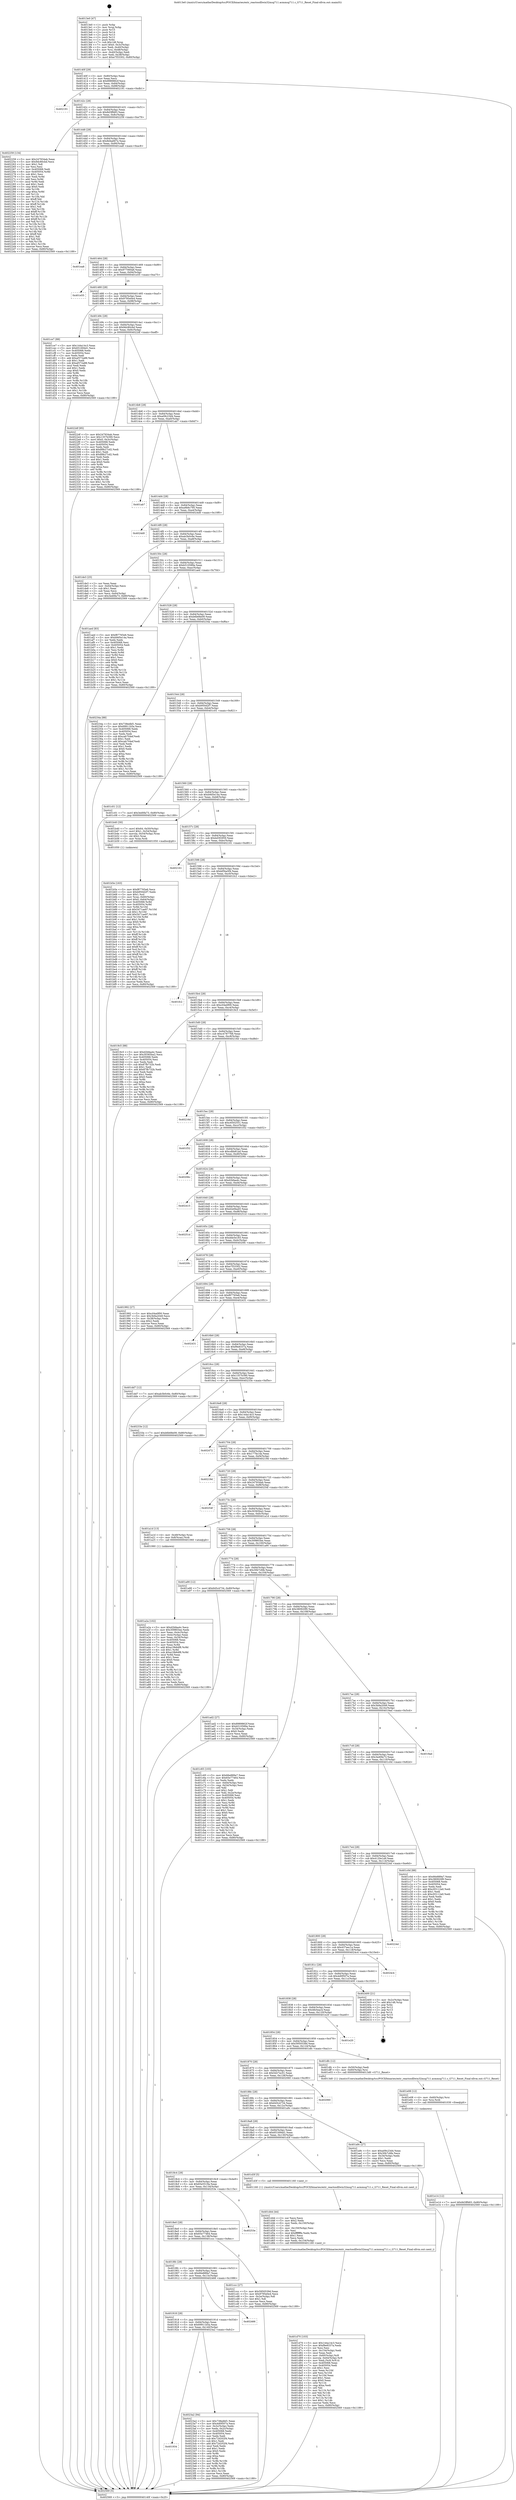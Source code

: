 digraph "0x4013e0" {
  label = "0x4013e0 (/mnt/c/Users/mathe/Desktop/tcc/POCII/binaries/extr_reactosdllwin32msg711.acmmsg711.c_G711_Reset_Final-ollvm.out::main(0))"
  labelloc = "t"
  node[shape=record]

  Entry [label="",width=0.3,height=0.3,shape=circle,fillcolor=black,style=filled]
  "0x40140f" [label="{
     0x40140f [29]\l
     | [instrs]\l
     &nbsp;&nbsp;0x40140f \<+3\>: mov -0x80(%rbp),%eax\l
     &nbsp;&nbsp;0x401412 \<+2\>: mov %eax,%ecx\l
     &nbsp;&nbsp;0x401414 \<+6\>: sub $0x8989862f,%ecx\l
     &nbsp;&nbsp;0x40141a \<+6\>: mov %eax,-0x84(%rbp)\l
     &nbsp;&nbsp;0x401420 \<+6\>: mov %ecx,-0x88(%rbp)\l
     &nbsp;&nbsp;0x401426 \<+6\>: je 0000000000402191 \<main+0xdb1\>\l
  }"]
  "0x402191" [label="{
     0x402191\l
  }", style=dashed]
  "0x40142c" [label="{
     0x40142c [28]\l
     | [instrs]\l
     &nbsp;&nbsp;0x40142c \<+5\>: jmp 0000000000401431 \<main+0x51\>\l
     &nbsp;&nbsp;0x401431 \<+6\>: mov -0x84(%rbp),%eax\l
     &nbsp;&nbsp;0x401437 \<+5\>: sub $0x8d3ff483,%eax\l
     &nbsp;&nbsp;0x40143c \<+6\>: mov %eax,-0x8c(%rbp)\l
     &nbsp;&nbsp;0x401442 \<+6\>: je 0000000000402259 \<main+0xe79\>\l
  }"]
  Exit [label="",width=0.3,height=0.3,shape=circle,fillcolor=black,style=filled,peripheries=2]
  "0x402259" [label="{
     0x402259 [134]\l
     | [instrs]\l
     &nbsp;&nbsp;0x402259 \<+5\>: mov $0x247934ab,%eax\l
     &nbsp;&nbsp;0x40225e \<+5\>: mov $0x9dc80cbd,%ecx\l
     &nbsp;&nbsp;0x402263 \<+2\>: mov $0x1,%dl\l
     &nbsp;&nbsp;0x402265 \<+2\>: xor %esi,%esi\l
     &nbsp;&nbsp;0x402267 \<+7\>: mov 0x405068,%edi\l
     &nbsp;&nbsp;0x40226e \<+8\>: mov 0x405054,%r8d\l
     &nbsp;&nbsp;0x402276 \<+3\>: sub $0x1,%esi\l
     &nbsp;&nbsp;0x402279 \<+3\>: mov %edi,%r9d\l
     &nbsp;&nbsp;0x40227c \<+3\>: add %esi,%r9d\l
     &nbsp;&nbsp;0x40227f \<+4\>: imul %r9d,%edi\l
     &nbsp;&nbsp;0x402283 \<+3\>: and $0x1,%edi\l
     &nbsp;&nbsp;0x402286 \<+3\>: cmp $0x0,%edi\l
     &nbsp;&nbsp;0x402289 \<+4\>: sete %r10b\l
     &nbsp;&nbsp;0x40228d \<+4\>: cmp $0xa,%r8d\l
     &nbsp;&nbsp;0x402291 \<+4\>: setl %r11b\l
     &nbsp;&nbsp;0x402295 \<+3\>: mov %r10b,%bl\l
     &nbsp;&nbsp;0x402298 \<+3\>: xor $0xff,%bl\l
     &nbsp;&nbsp;0x40229b \<+3\>: mov %r11b,%r14b\l
     &nbsp;&nbsp;0x40229e \<+4\>: xor $0xff,%r14b\l
     &nbsp;&nbsp;0x4022a2 \<+3\>: xor $0x1,%dl\l
     &nbsp;&nbsp;0x4022a5 \<+3\>: mov %bl,%r15b\l
     &nbsp;&nbsp;0x4022a8 \<+4\>: and $0xff,%r15b\l
     &nbsp;&nbsp;0x4022ac \<+3\>: and %dl,%r10b\l
     &nbsp;&nbsp;0x4022af \<+3\>: mov %r14b,%r12b\l
     &nbsp;&nbsp;0x4022b2 \<+4\>: and $0xff,%r12b\l
     &nbsp;&nbsp;0x4022b6 \<+3\>: and %dl,%r11b\l
     &nbsp;&nbsp;0x4022b9 \<+3\>: or %r10b,%r15b\l
     &nbsp;&nbsp;0x4022bc \<+3\>: or %r11b,%r12b\l
     &nbsp;&nbsp;0x4022bf \<+3\>: xor %r12b,%r15b\l
     &nbsp;&nbsp;0x4022c2 \<+3\>: or %r14b,%bl\l
     &nbsp;&nbsp;0x4022c5 \<+3\>: xor $0xff,%bl\l
     &nbsp;&nbsp;0x4022c8 \<+3\>: or $0x1,%dl\l
     &nbsp;&nbsp;0x4022cb \<+2\>: and %dl,%bl\l
     &nbsp;&nbsp;0x4022cd \<+3\>: or %bl,%r15b\l
     &nbsp;&nbsp;0x4022d0 \<+4\>: test $0x1,%r15b\l
     &nbsp;&nbsp;0x4022d4 \<+3\>: cmovne %ecx,%eax\l
     &nbsp;&nbsp;0x4022d7 \<+3\>: mov %eax,-0x80(%rbp)\l
     &nbsp;&nbsp;0x4022da \<+5\>: jmp 0000000000402569 \<main+0x1189\>\l
  }"]
  "0x401448" [label="{
     0x401448 [28]\l
     | [instrs]\l
     &nbsp;&nbsp;0x401448 \<+5\>: jmp 000000000040144d \<main+0x6d\>\l
     &nbsp;&nbsp;0x40144d \<+6\>: mov -0x84(%rbp),%eax\l
     &nbsp;&nbsp;0x401453 \<+5\>: sub $0x8d4a667e,%eax\l
     &nbsp;&nbsp;0x401458 \<+6\>: mov %eax,-0x90(%rbp)\l
     &nbsp;&nbsp;0x40145e \<+6\>: je 0000000000401ea8 \<main+0xac8\>\l
  }"]
  "0x401934" [label="{
     0x401934\l
  }", style=dashed]
  "0x401ea8" [label="{
     0x401ea8\l
  }", style=dashed]
  "0x401464" [label="{
     0x401464 [28]\l
     | [instrs]\l
     &nbsp;&nbsp;0x401464 \<+5\>: jmp 0000000000401469 \<main+0x89\>\l
     &nbsp;&nbsp;0x401469 \<+6\>: mov -0x84(%rbp),%eax\l
     &nbsp;&nbsp;0x40146f \<+5\>: sub $0x977060a6,%eax\l
     &nbsp;&nbsp;0x401474 \<+6\>: mov %eax,-0x94(%rbp)\l
     &nbsp;&nbsp;0x40147a \<+6\>: je 0000000000401e55 \<main+0xa75\>\l
  }"]
  "0x4023a2" [label="{
     0x4023a2 [94]\l
     | [instrs]\l
     &nbsp;&nbsp;0x4023a2 \<+5\>: mov $0x738edbf1,%eax\l
     &nbsp;&nbsp;0x4023a7 \<+5\>: mov $0x4d0f507a,%ecx\l
     &nbsp;&nbsp;0x4023ac \<+3\>: mov -0x3c(%rbp),%edx\l
     &nbsp;&nbsp;0x4023af \<+3\>: mov %edx,-0x2c(%rbp)\l
     &nbsp;&nbsp;0x4023b2 \<+7\>: mov 0x405068,%edx\l
     &nbsp;&nbsp;0x4023b9 \<+7\>: mov 0x405054,%esi\l
     &nbsp;&nbsp;0x4023c0 \<+2\>: mov %edx,%edi\l
     &nbsp;&nbsp;0x4023c2 \<+6\>: sub $0x72d202f4,%edi\l
     &nbsp;&nbsp;0x4023c8 \<+3\>: sub $0x1,%edi\l
     &nbsp;&nbsp;0x4023cb \<+6\>: add $0x72d202f4,%edi\l
     &nbsp;&nbsp;0x4023d1 \<+3\>: imul %edi,%edx\l
     &nbsp;&nbsp;0x4023d4 \<+3\>: and $0x1,%edx\l
     &nbsp;&nbsp;0x4023d7 \<+3\>: cmp $0x0,%edx\l
     &nbsp;&nbsp;0x4023da \<+4\>: sete %r8b\l
     &nbsp;&nbsp;0x4023de \<+3\>: cmp $0xa,%esi\l
     &nbsp;&nbsp;0x4023e1 \<+4\>: setl %r9b\l
     &nbsp;&nbsp;0x4023e5 \<+3\>: mov %r8b,%r10b\l
     &nbsp;&nbsp;0x4023e8 \<+3\>: and %r9b,%r10b\l
     &nbsp;&nbsp;0x4023eb \<+3\>: xor %r9b,%r8b\l
     &nbsp;&nbsp;0x4023ee \<+3\>: or %r8b,%r10b\l
     &nbsp;&nbsp;0x4023f1 \<+4\>: test $0x1,%r10b\l
     &nbsp;&nbsp;0x4023f5 \<+3\>: cmovne %ecx,%eax\l
     &nbsp;&nbsp;0x4023f8 \<+3\>: mov %eax,-0x80(%rbp)\l
     &nbsp;&nbsp;0x4023fb \<+5\>: jmp 0000000000402569 \<main+0x1189\>\l
  }"]
  "0x401e55" [label="{
     0x401e55\l
  }", style=dashed]
  "0x401480" [label="{
     0x401480 [28]\l
     | [instrs]\l
     &nbsp;&nbsp;0x401480 \<+5\>: jmp 0000000000401485 \<main+0xa5\>\l
     &nbsp;&nbsp;0x401485 \<+6\>: mov -0x84(%rbp),%eax\l
     &nbsp;&nbsp;0x40148b \<+5\>: sub $0x9795e0e4,%eax\l
     &nbsp;&nbsp;0x401490 \<+6\>: mov %eax,-0x98(%rbp)\l
     &nbsp;&nbsp;0x401496 \<+6\>: je 0000000000401ce7 \<main+0x907\>\l
  }"]
  "0x401918" [label="{
     0x401918 [28]\l
     | [instrs]\l
     &nbsp;&nbsp;0x401918 \<+5\>: jmp 000000000040191d \<main+0x53d\>\l
     &nbsp;&nbsp;0x40191d \<+6\>: mov -0x84(%rbp),%eax\l
     &nbsp;&nbsp;0x401923 \<+5\>: sub $0x69911b5a,%eax\l
     &nbsp;&nbsp;0x401928 \<+6\>: mov %eax,-0x140(%rbp)\l
     &nbsp;&nbsp;0x40192e \<+6\>: je 00000000004023a2 \<main+0xfc2\>\l
  }"]
  "0x401ce7" [label="{
     0x401ce7 [88]\l
     | [instrs]\l
     &nbsp;&nbsp;0x401ce7 \<+5\>: mov $0x144a14c3,%eax\l
     &nbsp;&nbsp;0x401cec \<+5\>: mov $0x651694d1,%ecx\l
     &nbsp;&nbsp;0x401cf1 \<+7\>: mov 0x405068,%edx\l
     &nbsp;&nbsp;0x401cf8 \<+7\>: mov 0x405054,%esi\l
     &nbsp;&nbsp;0x401cff \<+2\>: mov %edx,%edi\l
     &nbsp;&nbsp;0x401d01 \<+6\>: add $0xaf372a88,%edi\l
     &nbsp;&nbsp;0x401d07 \<+3\>: sub $0x1,%edi\l
     &nbsp;&nbsp;0x401d0a \<+6\>: sub $0xaf372a88,%edi\l
     &nbsp;&nbsp;0x401d10 \<+3\>: imul %edi,%edx\l
     &nbsp;&nbsp;0x401d13 \<+3\>: and $0x1,%edx\l
     &nbsp;&nbsp;0x401d16 \<+3\>: cmp $0x0,%edx\l
     &nbsp;&nbsp;0x401d19 \<+4\>: sete %r8b\l
     &nbsp;&nbsp;0x401d1d \<+3\>: cmp $0xa,%esi\l
     &nbsp;&nbsp;0x401d20 \<+4\>: setl %r9b\l
     &nbsp;&nbsp;0x401d24 \<+3\>: mov %r8b,%r10b\l
     &nbsp;&nbsp;0x401d27 \<+3\>: and %r9b,%r10b\l
     &nbsp;&nbsp;0x401d2a \<+3\>: xor %r9b,%r8b\l
     &nbsp;&nbsp;0x401d2d \<+3\>: or %r8b,%r10b\l
     &nbsp;&nbsp;0x401d30 \<+4\>: test $0x1,%r10b\l
     &nbsp;&nbsp;0x401d34 \<+3\>: cmovne %ecx,%eax\l
     &nbsp;&nbsp;0x401d37 \<+3\>: mov %eax,-0x80(%rbp)\l
     &nbsp;&nbsp;0x401d3a \<+5\>: jmp 0000000000402569 \<main+0x1189\>\l
  }"]
  "0x40149c" [label="{
     0x40149c [28]\l
     | [instrs]\l
     &nbsp;&nbsp;0x40149c \<+5\>: jmp 00000000004014a1 \<main+0xc1\>\l
     &nbsp;&nbsp;0x4014a1 \<+6\>: mov -0x84(%rbp),%eax\l
     &nbsp;&nbsp;0x4014a7 \<+5\>: sub $0x9dc80cbd,%eax\l
     &nbsp;&nbsp;0x4014ac \<+6\>: mov %eax,-0x9c(%rbp)\l
     &nbsp;&nbsp;0x4014b2 \<+6\>: je 00000000004022df \<main+0xeff\>\l
  }"]
  "0x402466" [label="{
     0x402466\l
  }", style=dashed]
  "0x4022df" [label="{
     0x4022df [95]\l
     | [instrs]\l
     &nbsp;&nbsp;0x4022df \<+5\>: mov $0x247934ab,%eax\l
     &nbsp;&nbsp;0x4022e4 \<+5\>: mov $0x1357b390,%ecx\l
     &nbsp;&nbsp;0x4022e9 \<+7\>: movl $0x0,-0x3c(%rbp)\l
     &nbsp;&nbsp;0x4022f0 \<+7\>: mov 0x405068,%edx\l
     &nbsp;&nbsp;0x4022f7 \<+7\>: mov 0x405054,%esi\l
     &nbsp;&nbsp;0x4022fe \<+2\>: mov %edx,%edi\l
     &nbsp;&nbsp;0x402300 \<+6\>: add $0x89b27cd2,%edi\l
     &nbsp;&nbsp;0x402306 \<+3\>: sub $0x1,%edi\l
     &nbsp;&nbsp;0x402309 \<+6\>: sub $0x89b27cd2,%edi\l
     &nbsp;&nbsp;0x40230f \<+3\>: imul %edi,%edx\l
     &nbsp;&nbsp;0x402312 \<+3\>: and $0x1,%edx\l
     &nbsp;&nbsp;0x402315 \<+3\>: cmp $0x0,%edx\l
     &nbsp;&nbsp;0x402318 \<+4\>: sete %r8b\l
     &nbsp;&nbsp;0x40231c \<+3\>: cmp $0xa,%esi\l
     &nbsp;&nbsp;0x40231f \<+4\>: setl %r9b\l
     &nbsp;&nbsp;0x402323 \<+3\>: mov %r8b,%r10b\l
     &nbsp;&nbsp;0x402326 \<+3\>: and %r9b,%r10b\l
     &nbsp;&nbsp;0x402329 \<+3\>: xor %r9b,%r8b\l
     &nbsp;&nbsp;0x40232c \<+3\>: or %r8b,%r10b\l
     &nbsp;&nbsp;0x40232f \<+4\>: test $0x1,%r10b\l
     &nbsp;&nbsp;0x402333 \<+3\>: cmovne %ecx,%eax\l
     &nbsp;&nbsp;0x402336 \<+3\>: mov %eax,-0x80(%rbp)\l
     &nbsp;&nbsp;0x402339 \<+5\>: jmp 0000000000402569 \<main+0x1189\>\l
  }"]
  "0x4014b8" [label="{
     0x4014b8 [28]\l
     | [instrs]\l
     &nbsp;&nbsp;0x4014b8 \<+5\>: jmp 00000000004014bd \<main+0xdd\>\l
     &nbsp;&nbsp;0x4014bd \<+6\>: mov -0x84(%rbp),%eax\l
     &nbsp;&nbsp;0x4014c3 \<+5\>: sub $0xa09c23d4,%eax\l
     &nbsp;&nbsp;0x4014c8 \<+6\>: mov %eax,-0xa0(%rbp)\l
     &nbsp;&nbsp;0x4014ce \<+6\>: je 0000000000401ab7 \<main+0x6d7\>\l
  }"]
  "0x401e14" [label="{
     0x401e14 [12]\l
     | [instrs]\l
     &nbsp;&nbsp;0x401e14 \<+7\>: movl $0x8d3ff483,-0x80(%rbp)\l
     &nbsp;&nbsp;0x401e1b \<+5\>: jmp 0000000000402569 \<main+0x1189\>\l
  }"]
  "0x401ab7" [label="{
     0x401ab7\l
  }", style=dashed]
  "0x4014d4" [label="{
     0x4014d4 [28]\l
     | [instrs]\l
     &nbsp;&nbsp;0x4014d4 \<+5\>: jmp 00000000004014d9 \<main+0xf9\>\l
     &nbsp;&nbsp;0x4014d9 \<+6\>: mov -0x84(%rbp),%eax\l
     &nbsp;&nbsp;0x4014df \<+5\>: sub $0xa9b6c795,%eax\l
     &nbsp;&nbsp;0x4014e4 \<+6\>: mov %eax,-0xa4(%rbp)\l
     &nbsp;&nbsp;0x4014ea \<+6\>: je 00000000004024d0 \<main+0x10f0\>\l
  }"]
  "0x401e08" [label="{
     0x401e08 [12]\l
     | [instrs]\l
     &nbsp;&nbsp;0x401e08 \<+4\>: mov -0x60(%rbp),%rsi\l
     &nbsp;&nbsp;0x401e0c \<+3\>: mov %rsi,%rdi\l
     &nbsp;&nbsp;0x401e0f \<+5\>: call 0000000000401030 \<free@plt\>\l
     | [calls]\l
     &nbsp;&nbsp;0x401030 \{1\} (unknown)\l
  }"]
  "0x4024d0" [label="{
     0x4024d0\l
  }", style=dashed]
  "0x4014f0" [label="{
     0x4014f0 [28]\l
     | [instrs]\l
     &nbsp;&nbsp;0x4014f0 \<+5\>: jmp 00000000004014f5 \<main+0x115\>\l
     &nbsp;&nbsp;0x4014f5 \<+6\>: mov -0x84(%rbp),%eax\l
     &nbsp;&nbsp;0x4014fb \<+5\>: sub $0xab3b0c6e,%eax\l
     &nbsp;&nbsp;0x401500 \<+6\>: mov %eax,-0xa8(%rbp)\l
     &nbsp;&nbsp;0x401506 \<+6\>: je 0000000000401de3 \<main+0xa03\>\l
  }"]
  "0x401d70" [label="{
     0x401d70 [103]\l
     | [instrs]\l
     &nbsp;&nbsp;0x401d70 \<+5\>: mov $0x144a14c3,%ecx\l
     &nbsp;&nbsp;0x401d75 \<+5\>: mov $0xf9e8337a,%edx\l
     &nbsp;&nbsp;0x401d7a \<+2\>: xor %esi,%esi\l
     &nbsp;&nbsp;0x401d7c \<+6\>: mov -0x154(%rbp),%edi\l
     &nbsp;&nbsp;0x401d82 \<+3\>: imul %eax,%edi\l
     &nbsp;&nbsp;0x401d85 \<+4\>: mov -0x60(%rbp),%r8\l
     &nbsp;&nbsp;0x401d89 \<+4\>: movslq -0x64(%rbp),%r9\l
     &nbsp;&nbsp;0x401d8d \<+4\>: mov %edi,(%r8,%r9,4)\l
     &nbsp;&nbsp;0x401d91 \<+7\>: mov 0x405068,%eax\l
     &nbsp;&nbsp;0x401d98 \<+7\>: mov 0x405054,%edi\l
     &nbsp;&nbsp;0x401d9f \<+3\>: sub $0x1,%esi\l
     &nbsp;&nbsp;0x401da2 \<+3\>: mov %eax,%r10d\l
     &nbsp;&nbsp;0x401da5 \<+3\>: add %esi,%r10d\l
     &nbsp;&nbsp;0x401da8 \<+4\>: imul %r10d,%eax\l
     &nbsp;&nbsp;0x401dac \<+3\>: and $0x1,%eax\l
     &nbsp;&nbsp;0x401daf \<+3\>: cmp $0x0,%eax\l
     &nbsp;&nbsp;0x401db2 \<+4\>: sete %r11b\l
     &nbsp;&nbsp;0x401db6 \<+3\>: cmp $0xa,%edi\l
     &nbsp;&nbsp;0x401db9 \<+3\>: setl %bl\l
     &nbsp;&nbsp;0x401dbc \<+3\>: mov %r11b,%r14b\l
     &nbsp;&nbsp;0x401dbf \<+3\>: and %bl,%r14b\l
     &nbsp;&nbsp;0x401dc2 \<+3\>: xor %bl,%r11b\l
     &nbsp;&nbsp;0x401dc5 \<+3\>: or %r11b,%r14b\l
     &nbsp;&nbsp;0x401dc8 \<+4\>: test $0x1,%r14b\l
     &nbsp;&nbsp;0x401dcc \<+3\>: cmovne %edx,%ecx\l
     &nbsp;&nbsp;0x401dcf \<+3\>: mov %ecx,-0x80(%rbp)\l
     &nbsp;&nbsp;0x401dd2 \<+5\>: jmp 0000000000402569 \<main+0x1189\>\l
  }"]
  "0x401de3" [label="{
     0x401de3 [25]\l
     | [instrs]\l
     &nbsp;&nbsp;0x401de3 \<+2\>: xor %eax,%eax\l
     &nbsp;&nbsp;0x401de5 \<+3\>: mov -0x64(%rbp),%ecx\l
     &nbsp;&nbsp;0x401de8 \<+3\>: sub $0x1,%eax\l
     &nbsp;&nbsp;0x401deb \<+2\>: sub %eax,%ecx\l
     &nbsp;&nbsp;0x401ded \<+3\>: mov %ecx,-0x64(%rbp)\l
     &nbsp;&nbsp;0x401df0 \<+7\>: movl $0x3ed0fa73,-0x80(%rbp)\l
     &nbsp;&nbsp;0x401df7 \<+5\>: jmp 0000000000402569 \<main+0x1189\>\l
  }"]
  "0x40150c" [label="{
     0x40150c [28]\l
     | [instrs]\l
     &nbsp;&nbsp;0x40150c \<+5\>: jmp 0000000000401511 \<main+0x131\>\l
     &nbsp;&nbsp;0x401511 \<+6\>: mov -0x84(%rbp),%eax\l
     &nbsp;&nbsp;0x401517 \<+5\>: sub $0xb510589a,%eax\l
     &nbsp;&nbsp;0x40151c \<+6\>: mov %eax,-0xac(%rbp)\l
     &nbsp;&nbsp;0x401522 \<+6\>: je 0000000000401aed \<main+0x70d\>\l
  }"]
  "0x401d44" [label="{
     0x401d44 [44]\l
     | [instrs]\l
     &nbsp;&nbsp;0x401d44 \<+2\>: xor %ecx,%ecx\l
     &nbsp;&nbsp;0x401d46 \<+5\>: mov $0x2,%edx\l
     &nbsp;&nbsp;0x401d4b \<+6\>: mov %edx,-0x150(%rbp)\l
     &nbsp;&nbsp;0x401d51 \<+1\>: cltd\l
     &nbsp;&nbsp;0x401d52 \<+6\>: mov -0x150(%rbp),%esi\l
     &nbsp;&nbsp;0x401d58 \<+2\>: idiv %esi\l
     &nbsp;&nbsp;0x401d5a \<+6\>: imul $0xfffffffe,%edx,%edx\l
     &nbsp;&nbsp;0x401d60 \<+3\>: sub $0x1,%ecx\l
     &nbsp;&nbsp;0x401d63 \<+2\>: sub %ecx,%edx\l
     &nbsp;&nbsp;0x401d65 \<+6\>: mov %edx,-0x154(%rbp)\l
     &nbsp;&nbsp;0x401d6b \<+5\>: call 0000000000401160 \<next_i\>\l
     | [calls]\l
     &nbsp;&nbsp;0x401160 \{1\} (/mnt/c/Users/mathe/Desktop/tcc/POCII/binaries/extr_reactosdllwin32msg711.acmmsg711.c_G711_Reset_Final-ollvm.out::next_i)\l
  }"]
  "0x401aed" [label="{
     0x401aed [83]\l
     | [instrs]\l
     &nbsp;&nbsp;0x401aed \<+5\>: mov $0xf87765e6,%eax\l
     &nbsp;&nbsp;0x401af2 \<+5\>: mov $0xb9d5e14a,%ecx\l
     &nbsp;&nbsp;0x401af7 \<+2\>: xor %edx,%edx\l
     &nbsp;&nbsp;0x401af9 \<+7\>: mov 0x405068,%esi\l
     &nbsp;&nbsp;0x401b00 \<+7\>: mov 0x405054,%edi\l
     &nbsp;&nbsp;0x401b07 \<+3\>: sub $0x1,%edx\l
     &nbsp;&nbsp;0x401b0a \<+3\>: mov %esi,%r8d\l
     &nbsp;&nbsp;0x401b0d \<+3\>: add %edx,%r8d\l
     &nbsp;&nbsp;0x401b10 \<+4\>: imul %r8d,%esi\l
     &nbsp;&nbsp;0x401b14 \<+3\>: and $0x1,%esi\l
     &nbsp;&nbsp;0x401b17 \<+3\>: cmp $0x0,%esi\l
     &nbsp;&nbsp;0x401b1a \<+4\>: sete %r9b\l
     &nbsp;&nbsp;0x401b1e \<+3\>: cmp $0xa,%edi\l
     &nbsp;&nbsp;0x401b21 \<+4\>: setl %r10b\l
     &nbsp;&nbsp;0x401b25 \<+3\>: mov %r9b,%r11b\l
     &nbsp;&nbsp;0x401b28 \<+3\>: and %r10b,%r11b\l
     &nbsp;&nbsp;0x401b2b \<+3\>: xor %r10b,%r9b\l
     &nbsp;&nbsp;0x401b2e \<+3\>: or %r9b,%r11b\l
     &nbsp;&nbsp;0x401b31 \<+4\>: test $0x1,%r11b\l
     &nbsp;&nbsp;0x401b35 \<+3\>: cmovne %ecx,%eax\l
     &nbsp;&nbsp;0x401b38 \<+3\>: mov %eax,-0x80(%rbp)\l
     &nbsp;&nbsp;0x401b3b \<+5\>: jmp 0000000000402569 \<main+0x1189\>\l
  }"]
  "0x401528" [label="{
     0x401528 [28]\l
     | [instrs]\l
     &nbsp;&nbsp;0x401528 \<+5\>: jmp 000000000040152d \<main+0x14d\>\l
     &nbsp;&nbsp;0x40152d \<+6\>: mov -0x84(%rbp),%eax\l
     &nbsp;&nbsp;0x401533 \<+5\>: sub $0xb6b68e09,%eax\l
     &nbsp;&nbsp;0x401538 \<+6\>: mov %eax,-0xb0(%rbp)\l
     &nbsp;&nbsp;0x40153e \<+6\>: je 000000000040234a \<main+0xf6a\>\l
  }"]
  "0x4018fc" [label="{
     0x4018fc [28]\l
     | [instrs]\l
     &nbsp;&nbsp;0x4018fc \<+5\>: jmp 0000000000401901 \<main+0x521\>\l
     &nbsp;&nbsp;0x401901 \<+6\>: mov -0x84(%rbp),%eax\l
     &nbsp;&nbsp;0x401907 \<+5\>: sub $0x66e889a7,%eax\l
     &nbsp;&nbsp;0x40190c \<+6\>: mov %eax,-0x13c(%rbp)\l
     &nbsp;&nbsp;0x401912 \<+6\>: je 0000000000402466 \<main+0x1086\>\l
  }"]
  "0x40234a" [label="{
     0x40234a [88]\l
     | [instrs]\l
     &nbsp;&nbsp;0x40234a \<+5\>: mov $0x738edbf1,%eax\l
     &nbsp;&nbsp;0x40234f \<+5\>: mov $0x69911b5a,%ecx\l
     &nbsp;&nbsp;0x402354 \<+7\>: mov 0x405068,%edx\l
     &nbsp;&nbsp;0x40235b \<+7\>: mov 0x405054,%esi\l
     &nbsp;&nbsp;0x402362 \<+2\>: mov %edx,%edi\l
     &nbsp;&nbsp;0x402364 \<+6\>: sub $0xcab704ef,%edi\l
     &nbsp;&nbsp;0x40236a \<+3\>: sub $0x1,%edi\l
     &nbsp;&nbsp;0x40236d \<+6\>: add $0xcab704ef,%edi\l
     &nbsp;&nbsp;0x402373 \<+3\>: imul %edi,%edx\l
     &nbsp;&nbsp;0x402376 \<+3\>: and $0x1,%edx\l
     &nbsp;&nbsp;0x402379 \<+3\>: cmp $0x0,%edx\l
     &nbsp;&nbsp;0x40237c \<+4\>: sete %r8b\l
     &nbsp;&nbsp;0x402380 \<+3\>: cmp $0xa,%esi\l
     &nbsp;&nbsp;0x402383 \<+4\>: setl %r9b\l
     &nbsp;&nbsp;0x402387 \<+3\>: mov %r8b,%r10b\l
     &nbsp;&nbsp;0x40238a \<+3\>: and %r9b,%r10b\l
     &nbsp;&nbsp;0x40238d \<+3\>: xor %r9b,%r8b\l
     &nbsp;&nbsp;0x402390 \<+3\>: or %r8b,%r10b\l
     &nbsp;&nbsp;0x402393 \<+4\>: test $0x1,%r10b\l
     &nbsp;&nbsp;0x402397 \<+3\>: cmovne %ecx,%eax\l
     &nbsp;&nbsp;0x40239a \<+3\>: mov %eax,-0x80(%rbp)\l
     &nbsp;&nbsp;0x40239d \<+5\>: jmp 0000000000402569 \<main+0x1189\>\l
  }"]
  "0x401544" [label="{
     0x401544 [28]\l
     | [instrs]\l
     &nbsp;&nbsp;0x401544 \<+5\>: jmp 0000000000401549 \<main+0x169\>\l
     &nbsp;&nbsp;0x401549 \<+6\>: mov -0x84(%rbp),%eax\l
     &nbsp;&nbsp;0x40154f \<+5\>: sub $0xb950d2f7,%eax\l
     &nbsp;&nbsp;0x401554 \<+6\>: mov %eax,-0xb4(%rbp)\l
     &nbsp;&nbsp;0x40155a \<+6\>: je 0000000000401c01 \<main+0x821\>\l
  }"]
  "0x401ccc" [label="{
     0x401ccc [27]\l
     | [instrs]\l
     &nbsp;&nbsp;0x401ccc \<+5\>: mov $0x5950539d,%eax\l
     &nbsp;&nbsp;0x401cd1 \<+5\>: mov $0x9795e0e4,%ecx\l
     &nbsp;&nbsp;0x401cd6 \<+3\>: mov -0x2e(%rbp),%dl\l
     &nbsp;&nbsp;0x401cd9 \<+3\>: test $0x1,%dl\l
     &nbsp;&nbsp;0x401cdc \<+3\>: cmovne %ecx,%eax\l
     &nbsp;&nbsp;0x401cdf \<+3\>: mov %eax,-0x80(%rbp)\l
     &nbsp;&nbsp;0x401ce2 \<+5\>: jmp 0000000000402569 \<main+0x1189\>\l
  }"]
  "0x401c01" [label="{
     0x401c01 [12]\l
     | [instrs]\l
     &nbsp;&nbsp;0x401c01 \<+7\>: movl $0x3ed0fa73,-0x80(%rbp)\l
     &nbsp;&nbsp;0x401c08 \<+5\>: jmp 0000000000402569 \<main+0x1189\>\l
  }"]
  "0x401560" [label="{
     0x401560 [28]\l
     | [instrs]\l
     &nbsp;&nbsp;0x401560 \<+5\>: jmp 0000000000401565 \<main+0x185\>\l
     &nbsp;&nbsp;0x401565 \<+6\>: mov -0x84(%rbp),%eax\l
     &nbsp;&nbsp;0x40156b \<+5\>: sub $0xb9d5e14a,%eax\l
     &nbsp;&nbsp;0x401570 \<+6\>: mov %eax,-0xb8(%rbp)\l
     &nbsp;&nbsp;0x401576 \<+6\>: je 0000000000401b40 \<main+0x760\>\l
  }"]
  "0x4018e0" [label="{
     0x4018e0 [28]\l
     | [instrs]\l
     &nbsp;&nbsp;0x4018e0 \<+5\>: jmp 00000000004018e5 \<main+0x505\>\l
     &nbsp;&nbsp;0x4018e5 \<+6\>: mov -0x84(%rbp),%eax\l
     &nbsp;&nbsp;0x4018eb \<+5\>: sub $0x65e77464,%eax\l
     &nbsp;&nbsp;0x4018f0 \<+6\>: mov %eax,-0x138(%rbp)\l
     &nbsp;&nbsp;0x4018f6 \<+6\>: je 0000000000401ccc \<main+0x8ec\>\l
  }"]
  "0x401b40" [label="{
     0x401b40 [30]\l
     | [instrs]\l
     &nbsp;&nbsp;0x401b40 \<+7\>: movl $0x64,-0x50(%rbp)\l
     &nbsp;&nbsp;0x401b47 \<+7\>: movl $0x1,-0x54(%rbp)\l
     &nbsp;&nbsp;0x401b4e \<+4\>: movslq -0x54(%rbp),%rax\l
     &nbsp;&nbsp;0x401b52 \<+4\>: shl $0x2,%rax\l
     &nbsp;&nbsp;0x401b56 \<+3\>: mov %rax,%rdi\l
     &nbsp;&nbsp;0x401b59 \<+5\>: call 0000000000401050 \<malloc@plt\>\l
     | [calls]\l
     &nbsp;&nbsp;0x401050 \{1\} (unknown)\l
  }"]
  "0x40157c" [label="{
     0x40157c [28]\l
     | [instrs]\l
     &nbsp;&nbsp;0x40157c \<+5\>: jmp 0000000000401581 \<main+0x1a1\>\l
     &nbsp;&nbsp;0x401581 \<+6\>: mov -0x84(%rbp),%eax\l
     &nbsp;&nbsp;0x401587 \<+5\>: sub $0xbd3f2959,%eax\l
     &nbsp;&nbsp;0x40158c \<+6\>: mov %eax,-0xbc(%rbp)\l
     &nbsp;&nbsp;0x401592 \<+6\>: je 0000000000402161 \<main+0xd81\>\l
  }"]
  "0x40253e" [label="{
     0x40253e\l
  }", style=dashed]
  "0x402161" [label="{
     0x402161\l
  }", style=dashed]
  "0x401598" [label="{
     0x401598 [28]\l
     | [instrs]\l
     &nbsp;&nbsp;0x401598 \<+5\>: jmp 000000000040159d \<main+0x1bd\>\l
     &nbsp;&nbsp;0x40159d \<+6\>: mov -0x84(%rbp),%eax\l
     &nbsp;&nbsp;0x4015a3 \<+5\>: sub $0xbf5ba5f4,%eax\l
     &nbsp;&nbsp;0x4015a8 \<+6\>: mov %eax,-0xc0(%rbp)\l
     &nbsp;&nbsp;0x4015ae \<+6\>: je 0000000000401fc2 \<main+0xbe2\>\l
  }"]
  "0x4018c4" [label="{
     0x4018c4 [28]\l
     | [instrs]\l
     &nbsp;&nbsp;0x4018c4 \<+5\>: jmp 00000000004018c9 \<main+0x4e9\>\l
     &nbsp;&nbsp;0x4018c9 \<+6\>: mov -0x84(%rbp),%eax\l
     &nbsp;&nbsp;0x4018cf \<+5\>: sub $0x65e5519a,%eax\l
     &nbsp;&nbsp;0x4018d4 \<+6\>: mov %eax,-0x134(%rbp)\l
     &nbsp;&nbsp;0x4018da \<+6\>: je 000000000040253e \<main+0x115e\>\l
  }"]
  "0x401fc2" [label="{
     0x401fc2\l
  }", style=dashed]
  "0x4015b4" [label="{
     0x4015b4 [28]\l
     | [instrs]\l
     &nbsp;&nbsp;0x4015b4 \<+5\>: jmp 00000000004015b9 \<main+0x1d9\>\l
     &nbsp;&nbsp;0x4015b9 \<+6\>: mov -0x84(%rbp),%eax\l
     &nbsp;&nbsp;0x4015bf \<+5\>: sub $0xc04a0f00,%eax\l
     &nbsp;&nbsp;0x4015c4 \<+6\>: mov %eax,-0xc4(%rbp)\l
     &nbsp;&nbsp;0x4015ca \<+6\>: je 00000000004019c5 \<main+0x5e5\>\l
  }"]
  "0x401d3f" [label="{
     0x401d3f [5]\l
     | [instrs]\l
     &nbsp;&nbsp;0x401d3f \<+5\>: call 0000000000401160 \<next_i\>\l
     | [calls]\l
     &nbsp;&nbsp;0x401160 \{1\} (/mnt/c/Users/mathe/Desktop/tcc/POCII/binaries/extr_reactosdllwin32msg711.acmmsg711.c_G711_Reset_Final-ollvm.out::next_i)\l
  }"]
  "0x4019c5" [label="{
     0x4019c5 [88]\l
     | [instrs]\l
     &nbsp;&nbsp;0x4019c5 \<+5\>: mov $0xd2bfaa4c,%eax\l
     &nbsp;&nbsp;0x4019ca \<+5\>: mov $0x30365ba2,%ecx\l
     &nbsp;&nbsp;0x4019cf \<+7\>: mov 0x405068,%edx\l
     &nbsp;&nbsp;0x4019d6 \<+7\>: mov 0x405054,%esi\l
     &nbsp;&nbsp;0x4019dd \<+2\>: mov %edx,%edi\l
     &nbsp;&nbsp;0x4019df \<+6\>: sub $0x87fb732b,%edi\l
     &nbsp;&nbsp;0x4019e5 \<+3\>: sub $0x1,%edi\l
     &nbsp;&nbsp;0x4019e8 \<+6\>: add $0x87fb732b,%edi\l
     &nbsp;&nbsp;0x4019ee \<+3\>: imul %edi,%edx\l
     &nbsp;&nbsp;0x4019f1 \<+3\>: and $0x1,%edx\l
     &nbsp;&nbsp;0x4019f4 \<+3\>: cmp $0x0,%edx\l
     &nbsp;&nbsp;0x4019f7 \<+4\>: sete %r8b\l
     &nbsp;&nbsp;0x4019fb \<+3\>: cmp $0xa,%esi\l
     &nbsp;&nbsp;0x4019fe \<+4\>: setl %r9b\l
     &nbsp;&nbsp;0x401a02 \<+3\>: mov %r8b,%r10b\l
     &nbsp;&nbsp;0x401a05 \<+3\>: and %r9b,%r10b\l
     &nbsp;&nbsp;0x401a08 \<+3\>: xor %r9b,%r8b\l
     &nbsp;&nbsp;0x401a0b \<+3\>: or %r8b,%r10b\l
     &nbsp;&nbsp;0x401a0e \<+4\>: test $0x1,%r10b\l
     &nbsp;&nbsp;0x401a12 \<+3\>: cmovne %ecx,%eax\l
     &nbsp;&nbsp;0x401a15 \<+3\>: mov %eax,-0x80(%rbp)\l
     &nbsp;&nbsp;0x401a18 \<+5\>: jmp 0000000000402569 \<main+0x1189\>\l
  }"]
  "0x4015d0" [label="{
     0x4015d0 [28]\l
     | [instrs]\l
     &nbsp;&nbsp;0x4015d0 \<+5\>: jmp 00000000004015d5 \<main+0x1f5\>\l
     &nbsp;&nbsp;0x4015d5 \<+6\>: mov -0x84(%rbp),%eax\l
     &nbsp;&nbsp;0x4015db \<+5\>: sub $0xc4787768,%eax\l
     &nbsp;&nbsp;0x4015e0 \<+6\>: mov %eax,-0xc8(%rbp)\l
     &nbsp;&nbsp;0x4015e6 \<+6\>: je 000000000040216d \<main+0xd8d\>\l
  }"]
  "0x401b5e" [label="{
     0x401b5e [163]\l
     | [instrs]\l
     &nbsp;&nbsp;0x401b5e \<+5\>: mov $0xf87765e6,%ecx\l
     &nbsp;&nbsp;0x401b63 \<+5\>: mov $0xb950d2f7,%edx\l
     &nbsp;&nbsp;0x401b68 \<+3\>: mov $0x1,%sil\l
     &nbsp;&nbsp;0x401b6b \<+4\>: mov %rax,-0x60(%rbp)\l
     &nbsp;&nbsp;0x401b6f \<+7\>: movl $0x0,-0x64(%rbp)\l
     &nbsp;&nbsp;0x401b76 \<+8\>: mov 0x405068,%r8d\l
     &nbsp;&nbsp;0x401b7e \<+8\>: mov 0x405054,%r9d\l
     &nbsp;&nbsp;0x401b86 \<+3\>: mov %r8d,%r10d\l
     &nbsp;&nbsp;0x401b89 \<+7\>: sub $0x5471ae97,%r10d\l
     &nbsp;&nbsp;0x401b90 \<+4\>: sub $0x1,%r10d\l
     &nbsp;&nbsp;0x401b94 \<+7\>: add $0x5471ae97,%r10d\l
     &nbsp;&nbsp;0x401b9b \<+4\>: imul %r10d,%r8d\l
     &nbsp;&nbsp;0x401b9f \<+4\>: and $0x1,%r8d\l
     &nbsp;&nbsp;0x401ba3 \<+4\>: cmp $0x0,%r8d\l
     &nbsp;&nbsp;0x401ba7 \<+4\>: sete %r11b\l
     &nbsp;&nbsp;0x401bab \<+4\>: cmp $0xa,%r9d\l
     &nbsp;&nbsp;0x401baf \<+3\>: setl %bl\l
     &nbsp;&nbsp;0x401bb2 \<+3\>: mov %r11b,%r14b\l
     &nbsp;&nbsp;0x401bb5 \<+4\>: xor $0xff,%r14b\l
     &nbsp;&nbsp;0x401bb9 \<+3\>: mov %bl,%r15b\l
     &nbsp;&nbsp;0x401bbc \<+4\>: xor $0xff,%r15b\l
     &nbsp;&nbsp;0x401bc0 \<+4\>: xor $0x1,%sil\l
     &nbsp;&nbsp;0x401bc4 \<+3\>: mov %r14b,%r12b\l
     &nbsp;&nbsp;0x401bc7 \<+4\>: and $0xff,%r12b\l
     &nbsp;&nbsp;0x401bcb \<+3\>: and %sil,%r11b\l
     &nbsp;&nbsp;0x401bce \<+3\>: mov %r15b,%r13b\l
     &nbsp;&nbsp;0x401bd1 \<+4\>: and $0xff,%r13b\l
     &nbsp;&nbsp;0x401bd5 \<+3\>: and %sil,%bl\l
     &nbsp;&nbsp;0x401bd8 \<+3\>: or %r11b,%r12b\l
     &nbsp;&nbsp;0x401bdb \<+3\>: or %bl,%r13b\l
     &nbsp;&nbsp;0x401bde \<+3\>: xor %r13b,%r12b\l
     &nbsp;&nbsp;0x401be1 \<+3\>: or %r15b,%r14b\l
     &nbsp;&nbsp;0x401be4 \<+4\>: xor $0xff,%r14b\l
     &nbsp;&nbsp;0x401be8 \<+4\>: or $0x1,%sil\l
     &nbsp;&nbsp;0x401bec \<+3\>: and %sil,%r14b\l
     &nbsp;&nbsp;0x401bef \<+3\>: or %r14b,%r12b\l
     &nbsp;&nbsp;0x401bf2 \<+4\>: test $0x1,%r12b\l
     &nbsp;&nbsp;0x401bf6 \<+3\>: cmovne %edx,%ecx\l
     &nbsp;&nbsp;0x401bf9 \<+3\>: mov %ecx,-0x80(%rbp)\l
     &nbsp;&nbsp;0x401bfc \<+5\>: jmp 0000000000402569 \<main+0x1189\>\l
  }"]
  "0x40216d" [label="{
     0x40216d\l
  }", style=dashed]
  "0x4015ec" [label="{
     0x4015ec [28]\l
     | [instrs]\l
     &nbsp;&nbsp;0x4015ec \<+5\>: jmp 00000000004015f1 \<main+0x211\>\l
     &nbsp;&nbsp;0x4015f1 \<+6\>: mov -0x84(%rbp),%eax\l
     &nbsp;&nbsp;0x4015f7 \<+5\>: sub $0xc6502551,%eax\l
     &nbsp;&nbsp;0x4015fc \<+6\>: mov %eax,-0xcc(%rbp)\l
     &nbsp;&nbsp;0x401602 \<+6\>: je 0000000000401f32 \<main+0xb52\>\l
  }"]
  "0x4018a8" [label="{
     0x4018a8 [28]\l
     | [instrs]\l
     &nbsp;&nbsp;0x4018a8 \<+5\>: jmp 00000000004018ad \<main+0x4cd\>\l
     &nbsp;&nbsp;0x4018ad \<+6\>: mov -0x84(%rbp),%eax\l
     &nbsp;&nbsp;0x4018b3 \<+5\>: sub $0x651694d1,%eax\l
     &nbsp;&nbsp;0x4018b8 \<+6\>: mov %eax,-0x130(%rbp)\l
     &nbsp;&nbsp;0x4018be \<+6\>: je 0000000000401d3f \<main+0x95f\>\l
  }"]
  "0x401f32" [label="{
     0x401f32\l
  }", style=dashed]
  "0x401608" [label="{
     0x401608 [28]\l
     | [instrs]\l
     &nbsp;&nbsp;0x401608 \<+5\>: jmp 000000000040160d \<main+0x22d\>\l
     &nbsp;&nbsp;0x40160d \<+6\>: mov -0x84(%rbp),%eax\l
     &nbsp;&nbsp;0x401613 \<+5\>: sub $0xcdbb81ad,%eax\l
     &nbsp;&nbsp;0x401618 \<+6\>: mov %eax,-0xd0(%rbp)\l
     &nbsp;&nbsp;0x40161e \<+6\>: je 000000000040206c \<main+0xc8c\>\l
  }"]
  "0x401a9c" [label="{
     0x401a9c [27]\l
     | [instrs]\l
     &nbsp;&nbsp;0x401a9c \<+5\>: mov $0xa09c23d4,%eax\l
     &nbsp;&nbsp;0x401aa1 \<+5\>: mov $0x30b7c6fe,%ecx\l
     &nbsp;&nbsp;0x401aa6 \<+3\>: mov -0x34(%rbp),%edx\l
     &nbsp;&nbsp;0x401aa9 \<+3\>: cmp $0x1,%edx\l
     &nbsp;&nbsp;0x401aac \<+3\>: cmovl %ecx,%eax\l
     &nbsp;&nbsp;0x401aaf \<+3\>: mov %eax,-0x80(%rbp)\l
     &nbsp;&nbsp;0x401ab2 \<+5\>: jmp 0000000000402569 \<main+0x1189\>\l
  }"]
  "0x40206c" [label="{
     0x40206c\l
  }", style=dashed]
  "0x401624" [label="{
     0x401624 [28]\l
     | [instrs]\l
     &nbsp;&nbsp;0x401624 \<+5\>: jmp 0000000000401629 \<main+0x249\>\l
     &nbsp;&nbsp;0x401629 \<+6\>: mov -0x84(%rbp),%eax\l
     &nbsp;&nbsp;0x40162f \<+5\>: sub $0xd2bfaa4c,%eax\l
     &nbsp;&nbsp;0x401634 \<+6\>: mov %eax,-0xd4(%rbp)\l
     &nbsp;&nbsp;0x40163a \<+6\>: je 0000000000402415 \<main+0x1035\>\l
  }"]
  "0x40188c" [label="{
     0x40188c [28]\l
     | [instrs]\l
     &nbsp;&nbsp;0x40188c \<+5\>: jmp 0000000000401891 \<main+0x4b1\>\l
     &nbsp;&nbsp;0x401891 \<+6\>: mov -0x84(%rbp),%eax\l
     &nbsp;&nbsp;0x401897 \<+5\>: sub $0x645c4734,%eax\l
     &nbsp;&nbsp;0x40189c \<+6\>: mov %eax,-0x12c(%rbp)\l
     &nbsp;&nbsp;0x4018a2 \<+6\>: je 0000000000401a9c \<main+0x6bc\>\l
  }"]
  "0x402415" [label="{
     0x402415\l
  }", style=dashed]
  "0x401640" [label="{
     0x401640 [28]\l
     | [instrs]\l
     &nbsp;&nbsp;0x401640 \<+5\>: jmp 0000000000401645 \<main+0x265\>\l
     &nbsp;&nbsp;0x401645 \<+6\>: mov -0x84(%rbp),%eax\l
     &nbsp;&nbsp;0x40164b \<+5\>: sub $0xd2e0ba45,%eax\l
     &nbsp;&nbsp;0x401650 \<+6\>: mov %eax,-0xd8(%rbp)\l
     &nbsp;&nbsp;0x401656 \<+6\>: je 000000000040251d \<main+0x113d\>\l
  }"]
  "0x402060" [label="{
     0x402060\l
  }", style=dashed]
  "0x40251d" [label="{
     0x40251d\l
  }", style=dashed]
  "0x40165c" [label="{
     0x40165c [28]\l
     | [instrs]\l
     &nbsp;&nbsp;0x40165c \<+5\>: jmp 0000000000401661 \<main+0x281\>\l
     &nbsp;&nbsp;0x401661 \<+6\>: mov -0x84(%rbp),%eax\l
     &nbsp;&nbsp;0x401667 \<+5\>: sub $0xdde5e183,%eax\l
     &nbsp;&nbsp;0x40166c \<+6\>: mov %eax,-0xdc(%rbp)\l
     &nbsp;&nbsp;0x401672 \<+6\>: je 00000000004020fc \<main+0xd1c\>\l
  }"]
  "0x401870" [label="{
     0x401870 [28]\l
     | [instrs]\l
     &nbsp;&nbsp;0x401870 \<+5\>: jmp 0000000000401875 \<main+0x495\>\l
     &nbsp;&nbsp;0x401875 \<+6\>: mov -0x84(%rbp),%eax\l
     &nbsp;&nbsp;0x40187b \<+5\>: sub $0x5d27ec01,%eax\l
     &nbsp;&nbsp;0x401880 \<+6\>: mov %eax,-0x128(%rbp)\l
     &nbsp;&nbsp;0x401886 \<+6\>: je 0000000000402060 \<main+0xc80\>\l
  }"]
  "0x4020fc" [label="{
     0x4020fc\l
  }", style=dashed]
  "0x401678" [label="{
     0x401678 [28]\l
     | [instrs]\l
     &nbsp;&nbsp;0x401678 \<+5\>: jmp 000000000040167d \<main+0x29d\>\l
     &nbsp;&nbsp;0x40167d \<+6\>: mov -0x84(%rbp),%eax\l
     &nbsp;&nbsp;0x401683 \<+5\>: sub $0xe7f33302,%eax\l
     &nbsp;&nbsp;0x401688 \<+6\>: mov %eax,-0xe0(%rbp)\l
     &nbsp;&nbsp;0x40168e \<+6\>: je 0000000000401992 \<main+0x5b2\>\l
  }"]
  "0x401dfc" [label="{
     0x401dfc [12]\l
     | [instrs]\l
     &nbsp;&nbsp;0x401dfc \<+3\>: mov -0x50(%rbp),%edi\l
     &nbsp;&nbsp;0x401dff \<+4\>: mov -0x60(%rbp),%rsi\l
     &nbsp;&nbsp;0x401e03 \<+5\>: call 00000000004013d0 \<G711_Reset\>\l
     | [calls]\l
     &nbsp;&nbsp;0x4013d0 \{1\} (/mnt/c/Users/mathe/Desktop/tcc/POCII/binaries/extr_reactosdllwin32msg711.acmmsg711.c_G711_Reset_Final-ollvm.out::G711_Reset)\l
  }"]
  "0x401992" [label="{
     0x401992 [27]\l
     | [instrs]\l
     &nbsp;&nbsp;0x401992 \<+5\>: mov $0xc04a0f00,%eax\l
     &nbsp;&nbsp;0x401997 \<+5\>: mov $0x3b9a2049,%ecx\l
     &nbsp;&nbsp;0x40199c \<+3\>: mov -0x38(%rbp),%edx\l
     &nbsp;&nbsp;0x40199f \<+3\>: cmp $0x2,%edx\l
     &nbsp;&nbsp;0x4019a2 \<+3\>: cmovne %ecx,%eax\l
     &nbsp;&nbsp;0x4019a5 \<+3\>: mov %eax,-0x80(%rbp)\l
     &nbsp;&nbsp;0x4019a8 \<+5\>: jmp 0000000000402569 \<main+0x1189\>\l
  }"]
  "0x401694" [label="{
     0x401694 [28]\l
     | [instrs]\l
     &nbsp;&nbsp;0x401694 \<+5\>: jmp 0000000000401699 \<main+0x2b9\>\l
     &nbsp;&nbsp;0x401699 \<+6\>: mov -0x84(%rbp),%eax\l
     &nbsp;&nbsp;0x40169f \<+5\>: sub $0xf87765e6,%eax\l
     &nbsp;&nbsp;0x4016a4 \<+6\>: mov %eax,-0xe4(%rbp)\l
     &nbsp;&nbsp;0x4016aa \<+6\>: je 0000000000402431 \<main+0x1051\>\l
  }"]
  "0x402569" [label="{
     0x402569 [5]\l
     | [instrs]\l
     &nbsp;&nbsp;0x402569 \<+5\>: jmp 000000000040140f \<main+0x2f\>\l
  }"]
  "0x4013e0" [label="{
     0x4013e0 [47]\l
     | [instrs]\l
     &nbsp;&nbsp;0x4013e0 \<+1\>: push %rbp\l
     &nbsp;&nbsp;0x4013e1 \<+3\>: mov %rsp,%rbp\l
     &nbsp;&nbsp;0x4013e4 \<+2\>: push %r15\l
     &nbsp;&nbsp;0x4013e6 \<+2\>: push %r14\l
     &nbsp;&nbsp;0x4013e8 \<+2\>: push %r13\l
     &nbsp;&nbsp;0x4013ea \<+2\>: push %r12\l
     &nbsp;&nbsp;0x4013ec \<+1\>: push %rbx\l
     &nbsp;&nbsp;0x4013ed \<+7\>: sub $0x148,%rsp\l
     &nbsp;&nbsp;0x4013f4 \<+7\>: movl $0x0,-0x3c(%rbp)\l
     &nbsp;&nbsp;0x4013fb \<+3\>: mov %edi,-0x40(%rbp)\l
     &nbsp;&nbsp;0x4013fe \<+4\>: mov %rsi,-0x48(%rbp)\l
     &nbsp;&nbsp;0x401402 \<+3\>: mov -0x40(%rbp),%edi\l
     &nbsp;&nbsp;0x401405 \<+3\>: mov %edi,-0x38(%rbp)\l
     &nbsp;&nbsp;0x401408 \<+7\>: movl $0xe7f33302,-0x80(%rbp)\l
  }"]
  "0x401854" [label="{
     0x401854 [28]\l
     | [instrs]\l
     &nbsp;&nbsp;0x401854 \<+5\>: jmp 0000000000401859 \<main+0x479\>\l
     &nbsp;&nbsp;0x401859 \<+6\>: mov -0x84(%rbp),%eax\l
     &nbsp;&nbsp;0x40185f \<+5\>: sub $0x5950539d,%eax\l
     &nbsp;&nbsp;0x401864 \<+6\>: mov %eax,-0x124(%rbp)\l
     &nbsp;&nbsp;0x40186a \<+6\>: je 0000000000401dfc \<main+0xa1c\>\l
  }"]
  "0x402431" [label="{
     0x402431\l
  }", style=dashed]
  "0x4016b0" [label="{
     0x4016b0 [28]\l
     | [instrs]\l
     &nbsp;&nbsp;0x4016b0 \<+5\>: jmp 00000000004016b5 \<main+0x2d5\>\l
     &nbsp;&nbsp;0x4016b5 \<+6\>: mov -0x84(%rbp),%eax\l
     &nbsp;&nbsp;0x4016bb \<+5\>: sub $0xf9e8337a,%eax\l
     &nbsp;&nbsp;0x4016c0 \<+6\>: mov %eax,-0xe8(%rbp)\l
     &nbsp;&nbsp;0x4016c6 \<+6\>: je 0000000000401dd7 \<main+0x9f7\>\l
  }"]
  "0x401e20" [label="{
     0x401e20\l
  }", style=dashed]
  "0x401dd7" [label="{
     0x401dd7 [12]\l
     | [instrs]\l
     &nbsp;&nbsp;0x401dd7 \<+7\>: movl $0xab3b0c6e,-0x80(%rbp)\l
     &nbsp;&nbsp;0x401dde \<+5\>: jmp 0000000000402569 \<main+0x1189\>\l
  }"]
  "0x4016cc" [label="{
     0x4016cc [28]\l
     | [instrs]\l
     &nbsp;&nbsp;0x4016cc \<+5\>: jmp 00000000004016d1 \<main+0x2f1\>\l
     &nbsp;&nbsp;0x4016d1 \<+6\>: mov -0x84(%rbp),%eax\l
     &nbsp;&nbsp;0x4016d7 \<+5\>: sub $0x1357b390,%eax\l
     &nbsp;&nbsp;0x4016dc \<+6\>: mov %eax,-0xec(%rbp)\l
     &nbsp;&nbsp;0x4016e2 \<+6\>: je 000000000040233e \<main+0xf5e\>\l
  }"]
  "0x401838" [label="{
     0x401838 [28]\l
     | [instrs]\l
     &nbsp;&nbsp;0x401838 \<+5\>: jmp 000000000040183d \<main+0x45d\>\l
     &nbsp;&nbsp;0x40183d \<+6\>: mov -0x84(%rbp),%eax\l
     &nbsp;&nbsp;0x401843 \<+5\>: sub $0x4fe5eac4,%eax\l
     &nbsp;&nbsp;0x401848 \<+6\>: mov %eax,-0x120(%rbp)\l
     &nbsp;&nbsp;0x40184e \<+6\>: je 0000000000401e20 \<main+0xa40\>\l
  }"]
  "0x40233e" [label="{
     0x40233e [12]\l
     | [instrs]\l
     &nbsp;&nbsp;0x40233e \<+7\>: movl $0xb6b68e09,-0x80(%rbp)\l
     &nbsp;&nbsp;0x402345 \<+5\>: jmp 0000000000402569 \<main+0x1189\>\l
  }"]
  "0x4016e8" [label="{
     0x4016e8 [28]\l
     | [instrs]\l
     &nbsp;&nbsp;0x4016e8 \<+5\>: jmp 00000000004016ed \<main+0x30d\>\l
     &nbsp;&nbsp;0x4016ed \<+6\>: mov -0x84(%rbp),%eax\l
     &nbsp;&nbsp;0x4016f3 \<+5\>: sub $0x144a14c3,%eax\l
     &nbsp;&nbsp;0x4016f8 \<+6\>: mov %eax,-0xf0(%rbp)\l
     &nbsp;&nbsp;0x4016fe \<+6\>: je 0000000000402472 \<main+0x1092\>\l
  }"]
  "0x402400" [label="{
     0x402400 [21]\l
     | [instrs]\l
     &nbsp;&nbsp;0x402400 \<+3\>: mov -0x2c(%rbp),%eax\l
     &nbsp;&nbsp;0x402403 \<+7\>: add $0x148,%rsp\l
     &nbsp;&nbsp;0x40240a \<+1\>: pop %rbx\l
     &nbsp;&nbsp;0x40240b \<+2\>: pop %r12\l
     &nbsp;&nbsp;0x40240d \<+2\>: pop %r13\l
     &nbsp;&nbsp;0x40240f \<+2\>: pop %r14\l
     &nbsp;&nbsp;0x402411 \<+2\>: pop %r15\l
     &nbsp;&nbsp;0x402413 \<+1\>: pop %rbp\l
     &nbsp;&nbsp;0x402414 \<+1\>: ret\l
  }"]
  "0x402472" [label="{
     0x402472\l
  }", style=dashed]
  "0x401704" [label="{
     0x401704 [28]\l
     | [instrs]\l
     &nbsp;&nbsp;0x401704 \<+5\>: jmp 0000000000401709 \<main+0x329\>\l
     &nbsp;&nbsp;0x401709 \<+6\>: mov -0x84(%rbp),%eax\l
     &nbsp;&nbsp;0x40170f \<+5\>: sub $0x177fa14a,%eax\l
     &nbsp;&nbsp;0x401714 \<+6\>: mov %eax,-0xf4(%rbp)\l
     &nbsp;&nbsp;0x40171a \<+6\>: je 000000000040219d \<main+0xdbd\>\l
  }"]
  "0x40181c" [label="{
     0x40181c [28]\l
     | [instrs]\l
     &nbsp;&nbsp;0x40181c \<+5\>: jmp 0000000000401821 \<main+0x441\>\l
     &nbsp;&nbsp;0x401821 \<+6\>: mov -0x84(%rbp),%eax\l
     &nbsp;&nbsp;0x401827 \<+5\>: sub $0x4d0f507a,%eax\l
     &nbsp;&nbsp;0x40182c \<+6\>: mov %eax,-0x11c(%rbp)\l
     &nbsp;&nbsp;0x401832 \<+6\>: je 0000000000402400 \<main+0x1020\>\l
  }"]
  "0x40219d" [label="{
     0x40219d\l
  }", style=dashed]
  "0x401720" [label="{
     0x401720 [28]\l
     | [instrs]\l
     &nbsp;&nbsp;0x401720 \<+5\>: jmp 0000000000401725 \<main+0x345\>\l
     &nbsp;&nbsp;0x401725 \<+6\>: mov -0x84(%rbp),%eax\l
     &nbsp;&nbsp;0x40172b \<+5\>: sub $0x247934ab,%eax\l
     &nbsp;&nbsp;0x401730 \<+6\>: mov %eax,-0xf8(%rbp)\l
     &nbsp;&nbsp;0x401736 \<+6\>: je 000000000040254f \<main+0x116f\>\l
  }"]
  "0x4024c4" [label="{
     0x4024c4\l
  }", style=dashed]
  "0x40254f" [label="{
     0x40254f\l
  }", style=dashed]
  "0x40173c" [label="{
     0x40173c [28]\l
     | [instrs]\l
     &nbsp;&nbsp;0x40173c \<+5\>: jmp 0000000000401741 \<main+0x361\>\l
     &nbsp;&nbsp;0x401741 \<+6\>: mov -0x84(%rbp),%eax\l
     &nbsp;&nbsp;0x401747 \<+5\>: sub $0x30365ba2,%eax\l
     &nbsp;&nbsp;0x40174c \<+6\>: mov %eax,-0xfc(%rbp)\l
     &nbsp;&nbsp;0x401752 \<+6\>: je 0000000000401a1d \<main+0x63d\>\l
  }"]
  "0x401800" [label="{
     0x401800 [28]\l
     | [instrs]\l
     &nbsp;&nbsp;0x401800 \<+5\>: jmp 0000000000401805 \<main+0x425\>\l
     &nbsp;&nbsp;0x401805 \<+6\>: mov -0x84(%rbp),%eax\l
     &nbsp;&nbsp;0x40180b \<+5\>: sub $0x437eec1a,%eax\l
     &nbsp;&nbsp;0x401810 \<+6\>: mov %eax,-0x118(%rbp)\l
     &nbsp;&nbsp;0x401816 \<+6\>: je 00000000004024c4 \<main+0x10e4\>\l
  }"]
  "0x401a1d" [label="{
     0x401a1d [13]\l
     | [instrs]\l
     &nbsp;&nbsp;0x401a1d \<+4\>: mov -0x48(%rbp),%rax\l
     &nbsp;&nbsp;0x401a21 \<+4\>: mov 0x8(%rax),%rdi\l
     &nbsp;&nbsp;0x401a25 \<+5\>: call 0000000000401060 \<atoi@plt\>\l
     | [calls]\l
     &nbsp;&nbsp;0x401060 \{1\} (unknown)\l
  }"]
  "0x401758" [label="{
     0x401758 [28]\l
     | [instrs]\l
     &nbsp;&nbsp;0x401758 \<+5\>: jmp 000000000040175d \<main+0x37d\>\l
     &nbsp;&nbsp;0x40175d \<+6\>: mov -0x84(%rbp),%eax\l
     &nbsp;&nbsp;0x401763 \<+5\>: sub $0x309803ee,%eax\l
     &nbsp;&nbsp;0x401768 \<+6\>: mov %eax,-0x100(%rbp)\l
     &nbsp;&nbsp;0x40176e \<+6\>: je 0000000000401a90 \<main+0x6b0\>\l
  }"]
  "0x401a2a" [label="{
     0x401a2a [102]\l
     | [instrs]\l
     &nbsp;&nbsp;0x401a2a \<+5\>: mov $0xd2bfaa4c,%ecx\l
     &nbsp;&nbsp;0x401a2f \<+5\>: mov $0x309803ee,%edx\l
     &nbsp;&nbsp;0x401a34 \<+3\>: mov %eax,-0x4c(%rbp)\l
     &nbsp;&nbsp;0x401a37 \<+3\>: mov -0x4c(%rbp),%eax\l
     &nbsp;&nbsp;0x401a3a \<+3\>: mov %eax,-0x34(%rbp)\l
     &nbsp;&nbsp;0x401a3d \<+7\>: mov 0x405068,%eax\l
     &nbsp;&nbsp;0x401a44 \<+7\>: mov 0x405054,%esi\l
     &nbsp;&nbsp;0x401a4b \<+3\>: mov %eax,%r8d\l
     &nbsp;&nbsp;0x401a4e \<+7\>: add $0xa19b6df8,%r8d\l
     &nbsp;&nbsp;0x401a55 \<+4\>: sub $0x1,%r8d\l
     &nbsp;&nbsp;0x401a59 \<+7\>: sub $0xa19b6df8,%r8d\l
     &nbsp;&nbsp;0x401a60 \<+4\>: imul %r8d,%eax\l
     &nbsp;&nbsp;0x401a64 \<+3\>: and $0x1,%eax\l
     &nbsp;&nbsp;0x401a67 \<+3\>: cmp $0x0,%eax\l
     &nbsp;&nbsp;0x401a6a \<+4\>: sete %r9b\l
     &nbsp;&nbsp;0x401a6e \<+3\>: cmp $0xa,%esi\l
     &nbsp;&nbsp;0x401a71 \<+4\>: setl %r10b\l
     &nbsp;&nbsp;0x401a75 \<+3\>: mov %r9b,%r11b\l
     &nbsp;&nbsp;0x401a78 \<+3\>: and %r10b,%r11b\l
     &nbsp;&nbsp;0x401a7b \<+3\>: xor %r10b,%r9b\l
     &nbsp;&nbsp;0x401a7e \<+3\>: or %r9b,%r11b\l
     &nbsp;&nbsp;0x401a81 \<+4\>: test $0x1,%r11b\l
     &nbsp;&nbsp;0x401a85 \<+3\>: cmovne %edx,%ecx\l
     &nbsp;&nbsp;0x401a88 \<+3\>: mov %ecx,-0x80(%rbp)\l
     &nbsp;&nbsp;0x401a8b \<+5\>: jmp 0000000000402569 \<main+0x1189\>\l
  }"]
  "0x40224d" [label="{
     0x40224d\l
  }", style=dashed]
  "0x401a90" [label="{
     0x401a90 [12]\l
     | [instrs]\l
     &nbsp;&nbsp;0x401a90 \<+7\>: movl $0x645c4734,-0x80(%rbp)\l
     &nbsp;&nbsp;0x401a97 \<+5\>: jmp 0000000000402569 \<main+0x1189\>\l
  }"]
  "0x401774" [label="{
     0x401774 [28]\l
     | [instrs]\l
     &nbsp;&nbsp;0x401774 \<+5\>: jmp 0000000000401779 \<main+0x399\>\l
     &nbsp;&nbsp;0x401779 \<+6\>: mov -0x84(%rbp),%eax\l
     &nbsp;&nbsp;0x40177f \<+5\>: sub $0x30b7c6fe,%eax\l
     &nbsp;&nbsp;0x401784 \<+6\>: mov %eax,-0x104(%rbp)\l
     &nbsp;&nbsp;0x40178a \<+6\>: je 0000000000401ad2 \<main+0x6f2\>\l
  }"]
  "0x4017e4" [label="{
     0x4017e4 [28]\l
     | [instrs]\l
     &nbsp;&nbsp;0x4017e4 \<+5\>: jmp 00000000004017e9 \<main+0x409\>\l
     &nbsp;&nbsp;0x4017e9 \<+6\>: mov -0x84(%rbp),%eax\l
     &nbsp;&nbsp;0x4017ef \<+5\>: sub $0x4120e1a9,%eax\l
     &nbsp;&nbsp;0x4017f4 \<+6\>: mov %eax,-0x114(%rbp)\l
     &nbsp;&nbsp;0x4017fa \<+6\>: je 000000000040224d \<main+0xe6d\>\l
  }"]
  "0x401ad2" [label="{
     0x401ad2 [27]\l
     | [instrs]\l
     &nbsp;&nbsp;0x401ad2 \<+5\>: mov $0x8989862f,%eax\l
     &nbsp;&nbsp;0x401ad7 \<+5\>: mov $0xb510589a,%ecx\l
     &nbsp;&nbsp;0x401adc \<+3\>: mov -0x34(%rbp),%edx\l
     &nbsp;&nbsp;0x401adf \<+3\>: cmp $0x0,%edx\l
     &nbsp;&nbsp;0x401ae2 \<+3\>: cmove %ecx,%eax\l
     &nbsp;&nbsp;0x401ae5 \<+3\>: mov %eax,-0x80(%rbp)\l
     &nbsp;&nbsp;0x401ae8 \<+5\>: jmp 0000000000402569 \<main+0x1189\>\l
  }"]
  "0x401790" [label="{
     0x401790 [28]\l
     | [instrs]\l
     &nbsp;&nbsp;0x401790 \<+5\>: jmp 0000000000401795 \<main+0x3b5\>\l
     &nbsp;&nbsp;0x401795 \<+6\>: mov -0x84(%rbp),%eax\l
     &nbsp;&nbsp;0x40179b \<+5\>: sub $0x380920f0,%eax\l
     &nbsp;&nbsp;0x4017a0 \<+6\>: mov %eax,-0x108(%rbp)\l
     &nbsp;&nbsp;0x4017a6 \<+6\>: je 0000000000401c65 \<main+0x885\>\l
  }"]
  "0x401c0d" [label="{
     0x401c0d [88]\l
     | [instrs]\l
     &nbsp;&nbsp;0x401c0d \<+5\>: mov $0x66e889a7,%eax\l
     &nbsp;&nbsp;0x401c12 \<+5\>: mov $0x380920f0,%ecx\l
     &nbsp;&nbsp;0x401c17 \<+7\>: mov 0x405068,%edx\l
     &nbsp;&nbsp;0x401c1e \<+7\>: mov 0x405054,%esi\l
     &nbsp;&nbsp;0x401c25 \<+2\>: mov %edx,%edi\l
     &nbsp;&nbsp;0x401c27 \<+6\>: add $0xc93112a0,%edi\l
     &nbsp;&nbsp;0x401c2d \<+3\>: sub $0x1,%edi\l
     &nbsp;&nbsp;0x401c30 \<+6\>: sub $0xc93112a0,%edi\l
     &nbsp;&nbsp;0x401c36 \<+3\>: imul %edi,%edx\l
     &nbsp;&nbsp;0x401c39 \<+3\>: and $0x1,%edx\l
     &nbsp;&nbsp;0x401c3c \<+3\>: cmp $0x0,%edx\l
     &nbsp;&nbsp;0x401c3f \<+4\>: sete %r8b\l
     &nbsp;&nbsp;0x401c43 \<+3\>: cmp $0xa,%esi\l
     &nbsp;&nbsp;0x401c46 \<+4\>: setl %r9b\l
     &nbsp;&nbsp;0x401c4a \<+3\>: mov %r8b,%r10b\l
     &nbsp;&nbsp;0x401c4d \<+3\>: and %r9b,%r10b\l
     &nbsp;&nbsp;0x401c50 \<+3\>: xor %r9b,%r8b\l
     &nbsp;&nbsp;0x401c53 \<+3\>: or %r8b,%r10b\l
     &nbsp;&nbsp;0x401c56 \<+4\>: test $0x1,%r10b\l
     &nbsp;&nbsp;0x401c5a \<+3\>: cmovne %ecx,%eax\l
     &nbsp;&nbsp;0x401c5d \<+3\>: mov %eax,-0x80(%rbp)\l
     &nbsp;&nbsp;0x401c60 \<+5\>: jmp 0000000000402569 \<main+0x1189\>\l
  }"]
  "0x401c65" [label="{
     0x401c65 [103]\l
     | [instrs]\l
     &nbsp;&nbsp;0x401c65 \<+5\>: mov $0x66e889a7,%eax\l
     &nbsp;&nbsp;0x401c6a \<+5\>: mov $0x65e77464,%ecx\l
     &nbsp;&nbsp;0x401c6f \<+2\>: xor %edx,%edx\l
     &nbsp;&nbsp;0x401c71 \<+3\>: mov -0x64(%rbp),%esi\l
     &nbsp;&nbsp;0x401c74 \<+3\>: cmp -0x54(%rbp),%esi\l
     &nbsp;&nbsp;0x401c77 \<+4\>: setl %dil\l
     &nbsp;&nbsp;0x401c7b \<+4\>: and $0x1,%dil\l
     &nbsp;&nbsp;0x401c7f \<+4\>: mov %dil,-0x2e(%rbp)\l
     &nbsp;&nbsp;0x401c83 \<+7\>: mov 0x405068,%esi\l
     &nbsp;&nbsp;0x401c8a \<+8\>: mov 0x405054,%r8d\l
     &nbsp;&nbsp;0x401c92 \<+3\>: sub $0x1,%edx\l
     &nbsp;&nbsp;0x401c95 \<+3\>: mov %esi,%r9d\l
     &nbsp;&nbsp;0x401c98 \<+3\>: add %edx,%r9d\l
     &nbsp;&nbsp;0x401c9b \<+4\>: imul %r9d,%esi\l
     &nbsp;&nbsp;0x401c9f \<+3\>: and $0x1,%esi\l
     &nbsp;&nbsp;0x401ca2 \<+3\>: cmp $0x0,%esi\l
     &nbsp;&nbsp;0x401ca5 \<+4\>: sete %dil\l
     &nbsp;&nbsp;0x401ca9 \<+4\>: cmp $0xa,%r8d\l
     &nbsp;&nbsp;0x401cad \<+4\>: setl %r10b\l
     &nbsp;&nbsp;0x401cb1 \<+3\>: mov %dil,%r11b\l
     &nbsp;&nbsp;0x401cb4 \<+3\>: and %r10b,%r11b\l
     &nbsp;&nbsp;0x401cb7 \<+3\>: xor %r10b,%dil\l
     &nbsp;&nbsp;0x401cba \<+3\>: or %dil,%r11b\l
     &nbsp;&nbsp;0x401cbd \<+4\>: test $0x1,%r11b\l
     &nbsp;&nbsp;0x401cc1 \<+3\>: cmovne %ecx,%eax\l
     &nbsp;&nbsp;0x401cc4 \<+3\>: mov %eax,-0x80(%rbp)\l
     &nbsp;&nbsp;0x401cc7 \<+5\>: jmp 0000000000402569 \<main+0x1189\>\l
  }"]
  "0x4017ac" [label="{
     0x4017ac [28]\l
     | [instrs]\l
     &nbsp;&nbsp;0x4017ac \<+5\>: jmp 00000000004017b1 \<main+0x3d1\>\l
     &nbsp;&nbsp;0x4017b1 \<+6\>: mov -0x84(%rbp),%eax\l
     &nbsp;&nbsp;0x4017b7 \<+5\>: sub $0x3b9a2049,%eax\l
     &nbsp;&nbsp;0x4017bc \<+6\>: mov %eax,-0x10c(%rbp)\l
     &nbsp;&nbsp;0x4017c2 \<+6\>: je 00000000004019ad \<main+0x5cd\>\l
  }"]
  "0x4017c8" [label="{
     0x4017c8 [28]\l
     | [instrs]\l
     &nbsp;&nbsp;0x4017c8 \<+5\>: jmp 00000000004017cd \<main+0x3ed\>\l
     &nbsp;&nbsp;0x4017cd \<+6\>: mov -0x84(%rbp),%eax\l
     &nbsp;&nbsp;0x4017d3 \<+5\>: sub $0x3ed0fa73,%eax\l
     &nbsp;&nbsp;0x4017d8 \<+6\>: mov %eax,-0x110(%rbp)\l
     &nbsp;&nbsp;0x4017de \<+6\>: je 0000000000401c0d \<main+0x82d\>\l
  }"]
  "0x4019ad" [label="{
     0x4019ad\l
  }", style=dashed]
  Entry -> "0x4013e0" [label=" 1"]
  "0x40140f" -> "0x402191" [label=" 0"]
  "0x40140f" -> "0x40142c" [label=" 26"]
  "0x402400" -> Exit [label=" 1"]
  "0x40142c" -> "0x402259" [label=" 1"]
  "0x40142c" -> "0x401448" [label=" 25"]
  "0x4023a2" -> "0x402569" [label=" 1"]
  "0x401448" -> "0x401ea8" [label=" 0"]
  "0x401448" -> "0x401464" [label=" 25"]
  "0x401918" -> "0x401934" [label=" 0"]
  "0x401464" -> "0x401e55" [label=" 0"]
  "0x401464" -> "0x401480" [label=" 25"]
  "0x401918" -> "0x4023a2" [label=" 1"]
  "0x401480" -> "0x401ce7" [label=" 1"]
  "0x401480" -> "0x40149c" [label=" 24"]
  "0x4018fc" -> "0x401918" [label=" 1"]
  "0x40149c" -> "0x4022df" [label=" 1"]
  "0x40149c" -> "0x4014b8" [label=" 23"]
  "0x4018fc" -> "0x402466" [label=" 0"]
  "0x4014b8" -> "0x401ab7" [label=" 0"]
  "0x4014b8" -> "0x4014d4" [label=" 23"]
  "0x40234a" -> "0x402569" [label=" 1"]
  "0x4014d4" -> "0x4024d0" [label=" 0"]
  "0x4014d4" -> "0x4014f0" [label=" 23"]
  "0x40233e" -> "0x402569" [label=" 1"]
  "0x4014f0" -> "0x401de3" [label=" 1"]
  "0x4014f0" -> "0x40150c" [label=" 22"]
  "0x4022df" -> "0x402569" [label=" 1"]
  "0x40150c" -> "0x401aed" [label=" 1"]
  "0x40150c" -> "0x401528" [label=" 21"]
  "0x402259" -> "0x402569" [label=" 1"]
  "0x401528" -> "0x40234a" [label=" 1"]
  "0x401528" -> "0x401544" [label=" 20"]
  "0x401e14" -> "0x402569" [label=" 1"]
  "0x401544" -> "0x401c01" [label=" 1"]
  "0x401544" -> "0x401560" [label=" 19"]
  "0x401e08" -> "0x401e14" [label=" 1"]
  "0x401560" -> "0x401b40" [label=" 1"]
  "0x401560" -> "0x40157c" [label=" 18"]
  "0x401de3" -> "0x402569" [label=" 1"]
  "0x40157c" -> "0x402161" [label=" 0"]
  "0x40157c" -> "0x401598" [label=" 18"]
  "0x401dd7" -> "0x402569" [label=" 1"]
  "0x401598" -> "0x401fc2" [label=" 0"]
  "0x401598" -> "0x4015b4" [label=" 18"]
  "0x401d44" -> "0x401d70" [label=" 1"]
  "0x4015b4" -> "0x4019c5" [label=" 1"]
  "0x4015b4" -> "0x4015d0" [label=" 17"]
  "0x401d3f" -> "0x401d44" [label=" 1"]
  "0x4015d0" -> "0x40216d" [label=" 0"]
  "0x4015d0" -> "0x4015ec" [label=" 17"]
  "0x401ccc" -> "0x402569" [label=" 2"]
  "0x4015ec" -> "0x401f32" [label=" 0"]
  "0x4015ec" -> "0x401608" [label=" 17"]
  "0x4018e0" -> "0x4018fc" [label=" 1"]
  "0x401608" -> "0x40206c" [label=" 0"]
  "0x401608" -> "0x401624" [label=" 17"]
  "0x4018e0" -> "0x401ccc" [label=" 2"]
  "0x401624" -> "0x402415" [label=" 0"]
  "0x401624" -> "0x401640" [label=" 17"]
  "0x4018c4" -> "0x4018e0" [label=" 3"]
  "0x401640" -> "0x40251d" [label=" 0"]
  "0x401640" -> "0x40165c" [label=" 17"]
  "0x4018c4" -> "0x40253e" [label=" 0"]
  "0x40165c" -> "0x4020fc" [label=" 0"]
  "0x40165c" -> "0x401678" [label=" 17"]
  "0x4018a8" -> "0x4018c4" [label=" 3"]
  "0x401678" -> "0x401992" [label=" 1"]
  "0x401678" -> "0x401694" [label=" 16"]
  "0x401992" -> "0x402569" [label=" 1"]
  "0x4013e0" -> "0x40140f" [label=" 1"]
  "0x402569" -> "0x40140f" [label=" 25"]
  "0x4019c5" -> "0x402569" [label=" 1"]
  "0x4018a8" -> "0x401d3f" [label=" 1"]
  "0x401694" -> "0x402431" [label=" 0"]
  "0x401694" -> "0x4016b0" [label=" 16"]
  "0x401c65" -> "0x402569" [label=" 2"]
  "0x4016b0" -> "0x401dd7" [label=" 1"]
  "0x4016b0" -> "0x4016cc" [label=" 15"]
  "0x401c0d" -> "0x402569" [label=" 2"]
  "0x4016cc" -> "0x40233e" [label=" 1"]
  "0x4016cc" -> "0x4016e8" [label=" 14"]
  "0x401b5e" -> "0x402569" [label=" 1"]
  "0x4016e8" -> "0x402472" [label=" 0"]
  "0x4016e8" -> "0x401704" [label=" 14"]
  "0x401b40" -> "0x401b5e" [label=" 1"]
  "0x401704" -> "0x40219d" [label=" 0"]
  "0x401704" -> "0x401720" [label=" 14"]
  "0x401ad2" -> "0x402569" [label=" 1"]
  "0x401720" -> "0x40254f" [label=" 0"]
  "0x401720" -> "0x40173c" [label=" 14"]
  "0x401a9c" -> "0x402569" [label=" 1"]
  "0x40173c" -> "0x401a1d" [label=" 1"]
  "0x40173c" -> "0x401758" [label=" 13"]
  "0x401a1d" -> "0x401a2a" [label=" 1"]
  "0x401a2a" -> "0x402569" [label=" 1"]
  "0x40188c" -> "0x401a9c" [label=" 1"]
  "0x401758" -> "0x401a90" [label=" 1"]
  "0x401758" -> "0x401774" [label=" 12"]
  "0x401a90" -> "0x402569" [label=" 1"]
  "0x401dfc" -> "0x401e08" [label=" 1"]
  "0x401774" -> "0x401ad2" [label=" 1"]
  "0x401774" -> "0x401790" [label=" 11"]
  "0x401870" -> "0x402060" [label=" 0"]
  "0x401790" -> "0x401c65" [label=" 2"]
  "0x401790" -> "0x4017ac" [label=" 9"]
  "0x401d70" -> "0x402569" [label=" 1"]
  "0x4017ac" -> "0x4019ad" [label=" 0"]
  "0x4017ac" -> "0x4017c8" [label=" 9"]
  "0x401854" -> "0x401870" [label=" 5"]
  "0x4017c8" -> "0x401c0d" [label=" 2"]
  "0x4017c8" -> "0x4017e4" [label=" 7"]
  "0x401870" -> "0x40188c" [label=" 5"]
  "0x4017e4" -> "0x40224d" [label=" 0"]
  "0x4017e4" -> "0x401800" [label=" 7"]
  "0x40188c" -> "0x4018a8" [label=" 4"]
  "0x401800" -> "0x4024c4" [label=" 0"]
  "0x401800" -> "0x40181c" [label=" 7"]
  "0x401aed" -> "0x402569" [label=" 1"]
  "0x40181c" -> "0x402400" [label=" 1"]
  "0x40181c" -> "0x401838" [label=" 6"]
  "0x401c01" -> "0x402569" [label=" 1"]
  "0x401838" -> "0x401e20" [label=" 0"]
  "0x401838" -> "0x401854" [label=" 6"]
  "0x401ce7" -> "0x402569" [label=" 1"]
  "0x401854" -> "0x401dfc" [label=" 1"]
}
